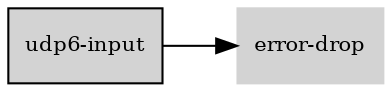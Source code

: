 digraph "udp6_input_subgraph" {
  rankdir=LR;
  node [shape=box, style=filled, fontsize=10, color=lightgray, fontcolor=black, fillcolor=lightgray];
  "udp6-input" [color=black, fontcolor=black, fillcolor=lightgray];
  edge [fontsize=8];
  "udp6-input" -> "error-drop";
}
